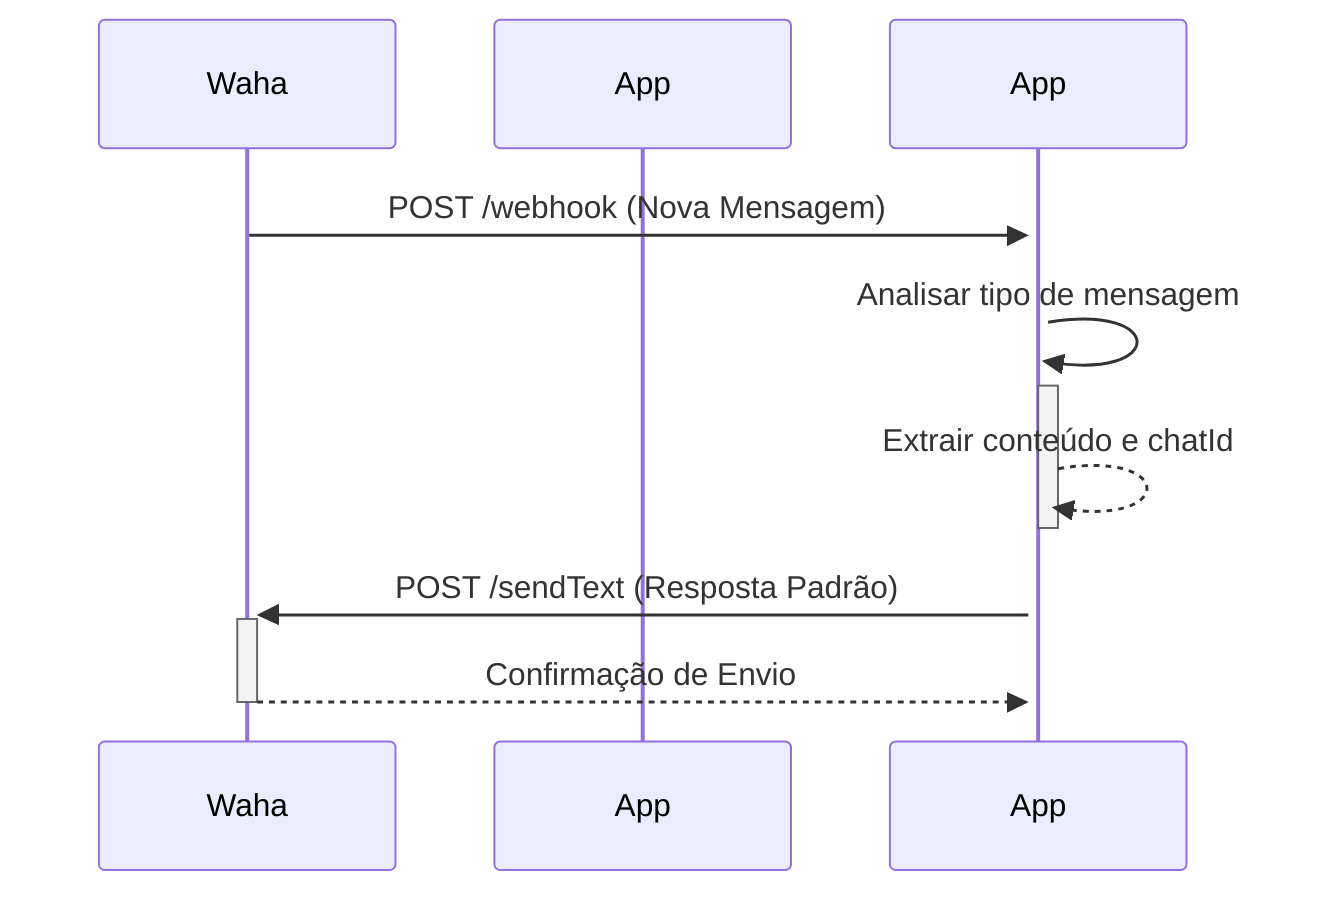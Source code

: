 sequenceDiagram
    participant Waha
    participant Application as App
    Waha->>+App: POST /webhook (Nova Mensagem)
    App->>+App: Analisar tipo de mensagem
    App-->>-App: Extrair conteúdo e chatId
    App->>+Waha: POST /sendText (Resposta Padrão)
    Waha-->>-App: Confirmação de Envio